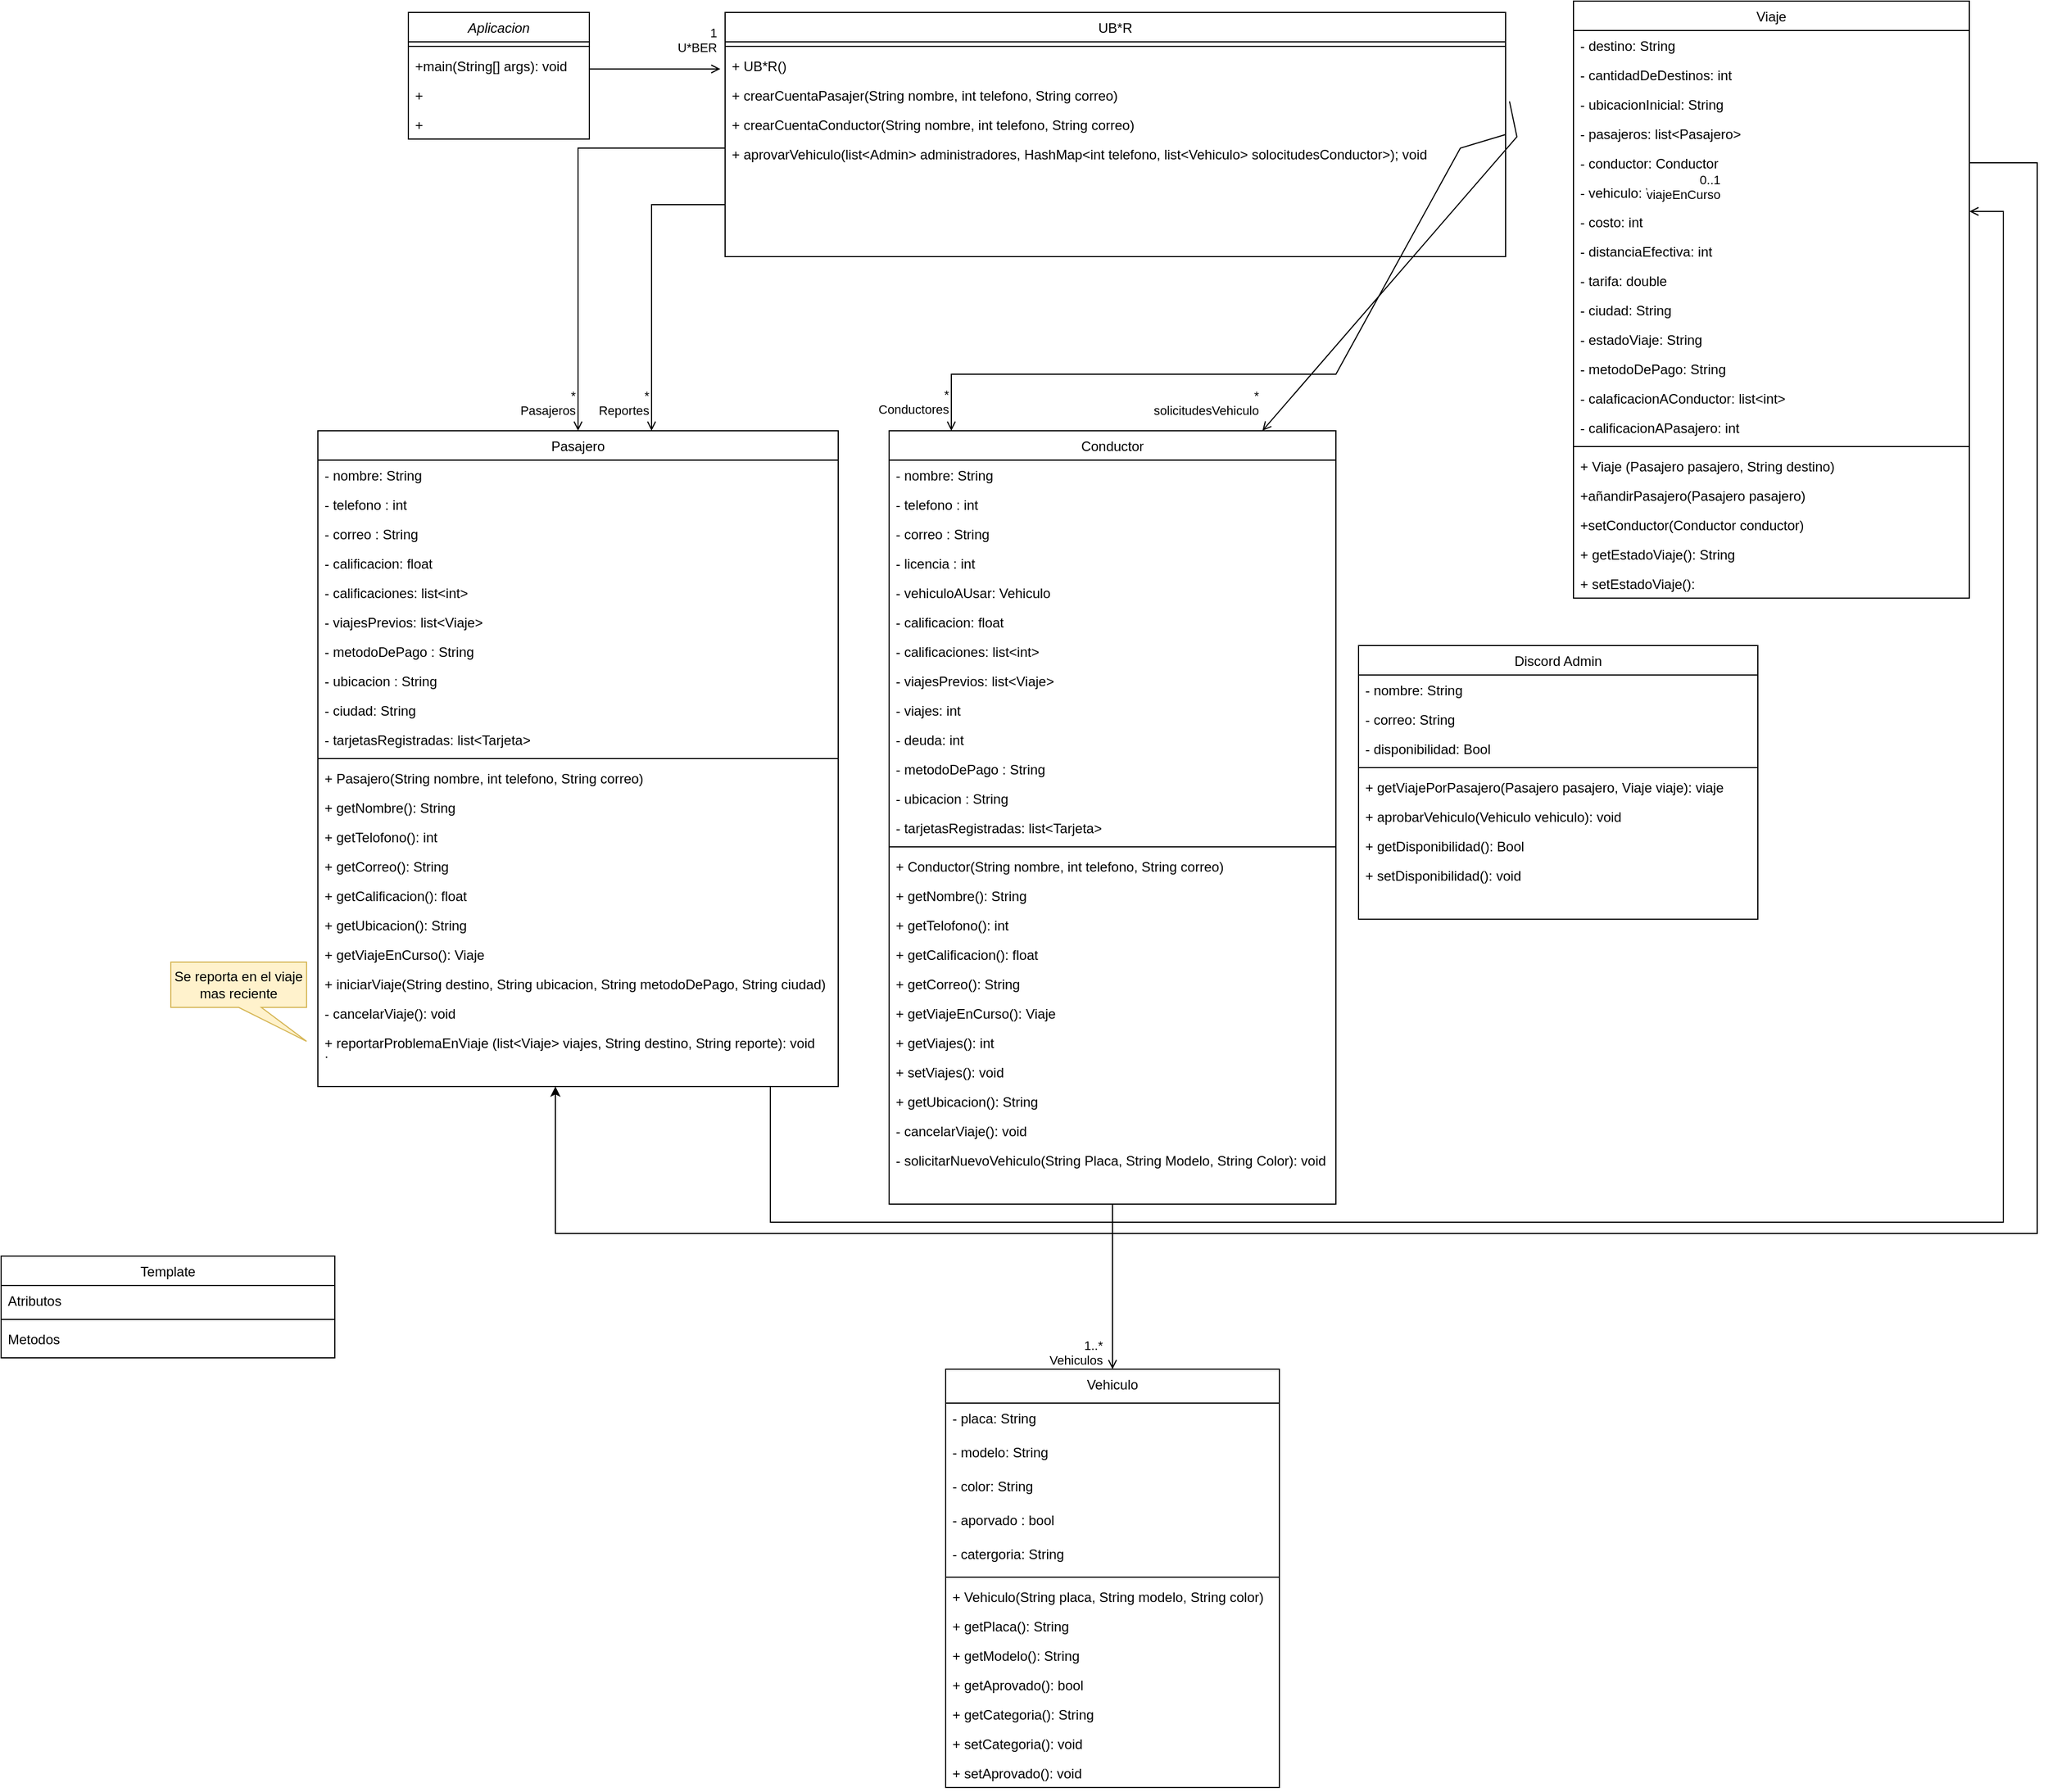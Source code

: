 <mxfile version="20.3.0" type="github">
  <diagram id="C5RBs43oDa-KdzZeNtuy" name="Page-1">
    <mxGraphModel dx="1978" dy="663" grid="1" gridSize="10" guides="1" tooltips="1" connect="1" arrows="1" fold="1" page="1" pageScale="1" pageWidth="827" pageHeight="1169" math="0" shadow="0">
      <root>
        <mxCell id="WIyWlLk6GJQsqaUBKTNV-0" />
        <mxCell id="WIyWlLk6GJQsqaUBKTNV-1" parent="WIyWlLk6GJQsqaUBKTNV-0" />
        <mxCell id="zkfFHV4jXpPFQw0GAbJ--0" value="Aplicacion" style="swimlane;fontStyle=2;align=center;verticalAlign=top;childLayout=stackLayout;horizontal=1;startSize=26;horizontalStack=0;resizeParent=1;resizeLast=0;collapsible=1;marginBottom=0;rounded=0;shadow=0;strokeWidth=1;" parent="WIyWlLk6GJQsqaUBKTNV-1" vertex="1">
          <mxGeometry x="40" y="40" width="160" height="112" as="geometry">
            <mxRectangle x="230" y="140" width="160" height="26" as="alternateBounds" />
          </mxGeometry>
        </mxCell>
        <mxCell id="zkfFHV4jXpPFQw0GAbJ--4" value="" style="line;html=1;strokeWidth=1;align=left;verticalAlign=middle;spacingTop=-1;spacingLeft=3;spacingRight=3;rotatable=0;labelPosition=right;points=[];portConstraint=eastwest;" parent="zkfFHV4jXpPFQw0GAbJ--0" vertex="1">
          <mxGeometry y="26" width="160" height="8" as="geometry" />
        </mxCell>
        <mxCell id="zkfFHV4jXpPFQw0GAbJ--5" value="+main(String[] args): void" style="text;align=left;verticalAlign=top;spacingLeft=4;spacingRight=4;overflow=hidden;rotatable=0;points=[[0,0.5],[1,0.5]];portConstraint=eastwest;" parent="zkfFHV4jXpPFQw0GAbJ--0" vertex="1">
          <mxGeometry y="34" width="160" height="26" as="geometry" />
        </mxCell>
        <mxCell id="MLmQVyr9P93g7gufr7wJ-302" value="" style="endArrow=open;html=1;rounded=0;entryX=-0.026;entryY=0.923;entryDx=0;entryDy=0;endFill=0;entryPerimeter=0;" edge="1" parent="zkfFHV4jXpPFQw0GAbJ--0">
          <mxGeometry relative="1" as="geometry">
            <mxPoint x="160" y="50" as="sourcePoint" />
            <mxPoint x="275.84" y="49.998" as="targetPoint" />
          </mxGeometry>
        </mxCell>
        <mxCell id="MLmQVyr9P93g7gufr7wJ-303" value="1&lt;br&gt;U*BER" style="edgeLabel;resizable=0;html=1;align=right;verticalAlign=bottom;" connectable="0" vertex="1" parent="MLmQVyr9P93g7gufr7wJ-302">
          <mxGeometry x="1" relative="1" as="geometry">
            <mxPoint x="-2" y="-10" as="offset" />
          </mxGeometry>
        </mxCell>
        <mxCell id="MLmQVyr9P93g7gufr7wJ-40" value="+" style="text;align=left;verticalAlign=top;spacingLeft=4;spacingRight=4;overflow=hidden;rotatable=0;points=[[0,0.5],[1,0.5]];portConstraint=eastwest;" vertex="1" parent="zkfFHV4jXpPFQw0GAbJ--0">
          <mxGeometry y="60" width="160" height="26" as="geometry" />
        </mxCell>
        <mxCell id="MLmQVyr9P93g7gufr7wJ-39" value="+" style="text;align=left;verticalAlign=top;spacingLeft=4;spacingRight=4;overflow=hidden;rotatable=0;points=[[0,0.5],[1,0.5]];portConstraint=eastwest;" vertex="1" parent="zkfFHV4jXpPFQw0GAbJ--0">
          <mxGeometry y="86" width="160" height="26" as="geometry" />
        </mxCell>
        <mxCell id="MLmQVyr9P93g7gufr7wJ-73" value="" style="edgeStyle=orthogonalEdgeStyle;rounded=0;orthogonalLoop=1;jettySize=auto;html=1;endArrow=open;endFill=0;entryX=1;entryY=1.154;entryDx=0;entryDy=0;entryPerimeter=0;" edge="1" parent="WIyWlLk6GJQsqaUBKTNV-1" target="zkfFHV4jXpPFQw0GAbJ--22">
          <mxGeometry relative="1" as="geometry">
            <mxPoint x="360" y="990" as="sourcePoint" />
            <mxPoint x="810" y="180" as="targetPoint" />
            <Array as="points">
              <mxPoint x="360" y="1110" />
              <mxPoint x="1450" y="1110" />
              <mxPoint x="1450" y="216" />
            </Array>
          </mxGeometry>
        </mxCell>
        <mxCell id="zkfFHV4jXpPFQw0GAbJ--6" value="Pasajero" style="swimlane;fontStyle=0;align=center;verticalAlign=top;childLayout=stackLayout;horizontal=1;startSize=26;horizontalStack=0;resizeParent=1;resizeLast=0;collapsible=1;marginBottom=0;rounded=0;shadow=0;strokeWidth=1;" parent="WIyWlLk6GJQsqaUBKTNV-1" vertex="1">
          <mxGeometry x="-40" y="410" width="460" height="580" as="geometry">
            <mxRectangle x="130" y="380" width="160" height="26" as="alternateBounds" />
          </mxGeometry>
        </mxCell>
        <mxCell id="zkfFHV4jXpPFQw0GAbJ--7" value="- nombre: String" style="text;align=left;verticalAlign=top;spacingLeft=4;spacingRight=4;overflow=hidden;rotatable=0;points=[[0,0.5],[1,0.5]];portConstraint=eastwest;" parent="zkfFHV4jXpPFQw0GAbJ--6" vertex="1">
          <mxGeometry y="26" width="460" height="26" as="geometry" />
        </mxCell>
        <mxCell id="MLmQVyr9P93g7gufr7wJ-67" value="- telefono : int" style="text;align=left;verticalAlign=top;spacingLeft=4;spacingRight=4;overflow=hidden;rotatable=0;points=[[0,0.5],[1,0.5]];portConstraint=eastwest;" vertex="1" parent="zkfFHV4jXpPFQw0GAbJ--6">
          <mxGeometry y="52" width="460" height="26" as="geometry" />
        </mxCell>
        <mxCell id="MLmQVyr9P93g7gufr7wJ-68" value="- correo : String" style="text;align=left;verticalAlign=top;spacingLeft=4;spacingRight=4;overflow=hidden;rotatable=0;points=[[0,0.5],[1,0.5]];portConstraint=eastwest;" vertex="1" parent="zkfFHV4jXpPFQw0GAbJ--6">
          <mxGeometry y="78" width="460" height="26" as="geometry" />
        </mxCell>
        <mxCell id="zkfFHV4jXpPFQw0GAbJ--8" value="- calificacion: float" style="text;align=left;verticalAlign=top;spacingLeft=4;spacingRight=4;overflow=hidden;rotatable=0;points=[[0,0.5],[1,0.5]];portConstraint=eastwest;rounded=0;shadow=0;html=0;" parent="zkfFHV4jXpPFQw0GAbJ--6" vertex="1">
          <mxGeometry y="104" width="460" height="26" as="geometry" />
        </mxCell>
        <mxCell id="MLmQVyr9P93g7gufr7wJ-361" value="- calificaciones: list&lt;int&gt;" style="text;align=left;verticalAlign=top;spacingLeft=4;spacingRight=4;overflow=hidden;rotatable=0;points=[[0,0.5],[1,0.5]];portConstraint=eastwest;rounded=0;shadow=0;html=0;" vertex="1" parent="zkfFHV4jXpPFQw0GAbJ--6">
          <mxGeometry y="130" width="460" height="26" as="geometry" />
        </mxCell>
        <mxCell id="MLmQVyr9P93g7gufr7wJ-62" value="- viajesPrevios: list&lt;Viaje&gt;" style="text;align=left;verticalAlign=top;spacingLeft=4;spacingRight=4;overflow=hidden;rotatable=0;points=[[0,0.5],[1,0.5]];portConstraint=eastwest;rounded=0;shadow=0;html=0;" vertex="1" parent="zkfFHV4jXpPFQw0GAbJ--6">
          <mxGeometry y="156" width="460" height="26" as="geometry" />
        </mxCell>
        <mxCell id="MLmQVyr9P93g7gufr7wJ-64" value="- metodoDePago : String" style="text;align=left;verticalAlign=top;spacingLeft=4;spacingRight=4;overflow=hidden;rotatable=0;points=[[0,0.5],[1,0.5]];portConstraint=eastwest;rounded=0;shadow=0;html=0;" vertex="1" parent="zkfFHV4jXpPFQw0GAbJ--6">
          <mxGeometry y="182" width="460" height="26" as="geometry" />
        </mxCell>
        <mxCell id="MLmQVyr9P93g7gufr7wJ-65" value="- ubicacion : String" style="text;align=left;verticalAlign=top;spacingLeft=4;spacingRight=4;overflow=hidden;rotatable=0;points=[[0,0.5],[1,0.5]];portConstraint=eastwest;rounded=0;shadow=0;html=0;" vertex="1" parent="zkfFHV4jXpPFQw0GAbJ--6">
          <mxGeometry y="208" width="460" height="26" as="geometry" />
        </mxCell>
        <mxCell id="MLmQVyr9P93g7gufr7wJ-353" value="- ciudad: String" style="text;align=left;verticalAlign=top;spacingLeft=4;spacingRight=4;overflow=hidden;rotatable=0;points=[[0,0.5],[1,0.5]];portConstraint=eastwest;rounded=0;shadow=0;html=0;" vertex="1" parent="zkfFHV4jXpPFQw0GAbJ--6">
          <mxGeometry y="234" width="460" height="26" as="geometry" />
        </mxCell>
        <mxCell id="MLmQVyr9P93g7gufr7wJ-63" value="- tarjetasRegistradas: list&lt;Tarjeta&gt;" style="text;align=left;verticalAlign=top;spacingLeft=4;spacingRight=4;overflow=hidden;rotatable=0;points=[[0,0.5],[1,0.5]];portConstraint=eastwest;rounded=0;shadow=0;html=0;" vertex="1" parent="zkfFHV4jXpPFQw0GAbJ--6">
          <mxGeometry y="260" width="460" height="26" as="geometry" />
        </mxCell>
        <mxCell id="zkfFHV4jXpPFQw0GAbJ--9" value="" style="line;html=1;strokeWidth=1;align=left;verticalAlign=middle;spacingTop=-1;spacingLeft=3;spacingRight=3;rotatable=0;labelPosition=right;points=[];portConstraint=eastwest;" parent="zkfFHV4jXpPFQw0GAbJ--6" vertex="1">
          <mxGeometry y="286" width="460" height="8" as="geometry" />
        </mxCell>
        <mxCell id="zkfFHV4jXpPFQw0GAbJ--11" value="+ Pasajero(String nombre, int telefono, String correo)" style="text;align=left;verticalAlign=top;spacingLeft=4;spacingRight=4;overflow=hidden;rotatable=0;points=[[0,0.5],[1,0.5]];portConstraint=eastwest;" parent="zkfFHV4jXpPFQw0GAbJ--6" vertex="1">
          <mxGeometry y="294" width="460" height="26" as="geometry" />
        </mxCell>
        <mxCell id="MLmQVyr9P93g7gufr7wJ-69" value="+ getNombre(): String" style="text;align=left;verticalAlign=top;spacingLeft=4;spacingRight=4;overflow=hidden;rotatable=0;points=[[0,0.5],[1,0.5]];portConstraint=eastwest;" vertex="1" parent="zkfFHV4jXpPFQw0GAbJ--6">
          <mxGeometry y="320" width="460" height="26" as="geometry" />
        </mxCell>
        <mxCell id="MLmQVyr9P93g7gufr7wJ-72" value="+ getTelofono(): int" style="text;align=left;verticalAlign=top;spacingLeft=4;spacingRight=4;overflow=hidden;rotatable=0;points=[[0,0.5],[1,0.5]];portConstraint=eastwest;" vertex="1" parent="zkfFHV4jXpPFQw0GAbJ--6">
          <mxGeometry y="346" width="460" height="26" as="geometry" />
        </mxCell>
        <mxCell id="MLmQVyr9P93g7gufr7wJ-71" value="+ getCorreo(): String" style="text;align=left;verticalAlign=top;spacingLeft=4;spacingRight=4;overflow=hidden;rotatable=0;points=[[0,0.5],[1,0.5]];portConstraint=eastwest;" vertex="1" parent="zkfFHV4jXpPFQw0GAbJ--6">
          <mxGeometry y="372" width="460" height="26" as="geometry" />
        </mxCell>
        <mxCell id="MLmQVyr9P93g7gufr7wJ-322" value="+ getCalificacion(): float" style="text;align=left;verticalAlign=top;spacingLeft=4;spacingRight=4;overflow=hidden;rotatable=0;points=[[0,0.5],[1,0.5]];portConstraint=eastwest;" vertex="1" parent="zkfFHV4jXpPFQw0GAbJ--6">
          <mxGeometry y="398" width="460" height="26" as="geometry" />
        </mxCell>
        <mxCell id="MLmQVyr9P93g7gufr7wJ-344" value="+ getUbicacion(): String" style="text;align=left;verticalAlign=top;spacingLeft=4;spacingRight=4;overflow=hidden;rotatable=0;points=[[0,0.5],[1,0.5]];portConstraint=eastwest;" vertex="1" parent="zkfFHV4jXpPFQw0GAbJ--6">
          <mxGeometry y="424" width="460" height="26" as="geometry" />
        </mxCell>
        <mxCell id="MLmQVyr9P93g7gufr7wJ-70" value="+ getViajeEnCurso(): Viaje" style="text;align=left;verticalAlign=top;spacingLeft=4;spacingRight=4;overflow=hidden;rotatable=0;points=[[0,0.5],[1,0.5]];portConstraint=eastwest;" vertex="1" parent="zkfFHV4jXpPFQw0GAbJ--6">
          <mxGeometry y="450" width="460" height="26" as="geometry" />
        </mxCell>
        <mxCell id="MLmQVyr9P93g7gufr7wJ-301" value="+ iniciarViaje(String destino, String ubicacion, String metodoDePago, String ciudad)" style="text;align=left;verticalAlign=top;spacingLeft=4;spacingRight=4;overflow=hidden;rotatable=0;points=[[0,0.5],[1,0.5]];portConstraint=eastwest;" vertex="1" parent="zkfFHV4jXpPFQw0GAbJ--6">
          <mxGeometry y="476" width="460" height="26" as="geometry" />
        </mxCell>
        <mxCell id="MLmQVyr9P93g7gufr7wJ-346" value="- cancelarViaje(): void" style="text;align=left;verticalAlign=top;spacingLeft=4;spacingRight=4;overflow=hidden;rotatable=0;points=[[0,0.5],[1,0.5]];portConstraint=eastwest;" vertex="1" parent="zkfFHV4jXpPFQw0GAbJ--6">
          <mxGeometry y="502" width="460" height="26" as="geometry" />
        </mxCell>
        <mxCell id="MLmQVyr9P93g7gufr7wJ-410" value="+ reportarProblemaEnViaje (list&lt;Viaje&gt; viajes, String destino, String reporte): void&#xa;:" style="text;align=left;verticalAlign=top;spacingLeft=4;spacingRight=4;overflow=hidden;rotatable=0;points=[[0,0.5],[1,0.5]];portConstraint=eastwest;" vertex="1" parent="zkfFHV4jXpPFQw0GAbJ--6">
          <mxGeometry y="528" width="460" height="26" as="geometry" />
        </mxCell>
        <mxCell id="zkfFHV4jXpPFQw0GAbJ--17" value="Viaje" style="swimlane;fontStyle=0;align=center;verticalAlign=top;childLayout=stackLayout;horizontal=1;startSize=26;horizontalStack=0;resizeParent=1;resizeLast=0;collapsible=1;marginBottom=0;rounded=0;shadow=0;strokeWidth=1;" parent="WIyWlLk6GJQsqaUBKTNV-1" vertex="1">
          <mxGeometry x="1070" y="30" width="350" height="528" as="geometry">
            <mxRectangle x="550" y="140" width="160" height="26" as="alternateBounds" />
          </mxGeometry>
        </mxCell>
        <mxCell id="zkfFHV4jXpPFQw0GAbJ--18" value="- destino: String" style="text;align=left;verticalAlign=top;spacingLeft=4;spacingRight=4;overflow=hidden;rotatable=0;points=[[0,0.5],[1,0.5]];portConstraint=eastwest;" parent="zkfFHV4jXpPFQw0GAbJ--17" vertex="1">
          <mxGeometry y="26" width="350" height="26" as="geometry" />
        </mxCell>
        <mxCell id="MLmQVyr9P93g7gufr7wJ-354" value="- cantidadDeDestinos: int" style="text;align=left;verticalAlign=top;spacingLeft=4;spacingRight=4;overflow=hidden;rotatable=0;points=[[0,0.5],[1,0.5]];portConstraint=eastwest;" vertex="1" parent="zkfFHV4jXpPFQw0GAbJ--17">
          <mxGeometry y="52" width="350" height="26" as="geometry" />
        </mxCell>
        <mxCell id="zkfFHV4jXpPFQw0GAbJ--19" value="- ubicacionInicial: String" style="text;align=left;verticalAlign=top;spacingLeft=4;spacingRight=4;overflow=hidden;rotatable=0;points=[[0,0.5],[1,0.5]];portConstraint=eastwest;rounded=0;shadow=0;html=0;" parent="zkfFHV4jXpPFQw0GAbJ--17" vertex="1">
          <mxGeometry y="78" width="350" height="26" as="geometry" />
        </mxCell>
        <mxCell id="zkfFHV4jXpPFQw0GAbJ--20" value="- pasajeros: list&lt;Pasajero&gt;" style="text;align=left;verticalAlign=top;spacingLeft=4;spacingRight=4;overflow=hidden;rotatable=0;points=[[0,0.5],[1,0.5]];portConstraint=eastwest;rounded=0;shadow=0;html=0;" parent="zkfFHV4jXpPFQw0GAbJ--17" vertex="1">
          <mxGeometry y="104" width="350" height="26" as="geometry" />
        </mxCell>
        <mxCell id="zkfFHV4jXpPFQw0GAbJ--21" value="- conductor: Conductor" style="text;align=left;verticalAlign=top;spacingLeft=4;spacingRight=4;overflow=hidden;rotatable=0;points=[[0,0.5],[1,0.5]];portConstraint=eastwest;rounded=0;shadow=0;html=0;" parent="zkfFHV4jXpPFQw0GAbJ--17" vertex="1">
          <mxGeometry y="130" width="350" height="26" as="geometry" />
        </mxCell>
        <mxCell id="zkfFHV4jXpPFQw0GAbJ--22" value="- vehiculo: Vehiculo" style="text;align=left;verticalAlign=top;spacingLeft=4;spacingRight=4;overflow=hidden;rotatable=0;points=[[0,0.5],[1,0.5]];portConstraint=eastwest;rounded=0;shadow=0;html=0;" parent="zkfFHV4jXpPFQw0GAbJ--17" vertex="1">
          <mxGeometry y="156" width="350" height="26" as="geometry" />
        </mxCell>
        <mxCell id="MLmQVyr9P93g7gufr7wJ-349" value="- costo: int" style="text;align=left;verticalAlign=top;spacingLeft=4;spacingRight=4;overflow=hidden;rotatable=0;points=[[0,0.5],[1,0.5]];portConstraint=eastwest;rounded=0;shadow=0;html=0;" vertex="1" parent="zkfFHV4jXpPFQw0GAbJ--17">
          <mxGeometry y="182" width="350" height="26" as="geometry" />
        </mxCell>
        <mxCell id="MLmQVyr9P93g7gufr7wJ-350" value="- distanciaEfectiva: int" style="text;align=left;verticalAlign=top;spacingLeft=4;spacingRight=4;overflow=hidden;rotatable=0;points=[[0,0.5],[1,0.5]];portConstraint=eastwest;rounded=0;shadow=0;html=0;" vertex="1" parent="zkfFHV4jXpPFQw0GAbJ--17">
          <mxGeometry y="208" width="350" height="26" as="geometry" />
        </mxCell>
        <mxCell id="MLmQVyr9P93g7gufr7wJ-351" value="- tarifa: double" style="text;align=left;verticalAlign=top;spacingLeft=4;spacingRight=4;overflow=hidden;rotatable=0;points=[[0,0.5],[1,0.5]];portConstraint=eastwest;rounded=0;shadow=0;html=0;" vertex="1" parent="zkfFHV4jXpPFQw0GAbJ--17">
          <mxGeometry y="234" width="350" height="26" as="geometry" />
        </mxCell>
        <mxCell id="MLmQVyr9P93g7gufr7wJ-352" value="- ciudad: String" style="text;align=left;verticalAlign=top;spacingLeft=4;spacingRight=4;overflow=hidden;rotatable=0;points=[[0,0.5],[1,0.5]];portConstraint=eastwest;rounded=0;shadow=0;html=0;" vertex="1" parent="zkfFHV4jXpPFQw0GAbJ--17">
          <mxGeometry y="260" width="350" height="26" as="geometry" />
        </mxCell>
        <mxCell id="MLmQVyr9P93g7gufr7wJ-357" value="- estadoViaje: String" style="text;align=left;verticalAlign=top;spacingLeft=4;spacingRight=4;overflow=hidden;rotatable=0;points=[[0,0.5],[1,0.5]];portConstraint=eastwest;rounded=0;shadow=0;html=0;" vertex="1" parent="zkfFHV4jXpPFQw0GAbJ--17">
          <mxGeometry y="286" width="350" height="26" as="geometry" />
        </mxCell>
        <mxCell id="MLmQVyr9P93g7gufr7wJ-362" value="- metodoDePago: String" style="text;align=left;verticalAlign=top;spacingLeft=4;spacingRight=4;overflow=hidden;rotatable=0;points=[[0,0.5],[1,0.5]];portConstraint=eastwest;rounded=0;shadow=0;html=0;" vertex="1" parent="zkfFHV4jXpPFQw0GAbJ--17">
          <mxGeometry y="312" width="350" height="26" as="geometry" />
        </mxCell>
        <mxCell id="MLmQVyr9P93g7gufr7wJ-363" value="- calaficacionAConductor: list&lt;int&gt;" style="text;align=left;verticalAlign=top;spacingLeft=4;spacingRight=4;overflow=hidden;rotatable=0;points=[[0,0.5],[1,0.5]];portConstraint=eastwest;rounded=0;shadow=0;html=0;" vertex="1" parent="zkfFHV4jXpPFQw0GAbJ--17">
          <mxGeometry y="338" width="350" height="26" as="geometry" />
        </mxCell>
        <mxCell id="MLmQVyr9P93g7gufr7wJ-364" value="- calificacionAPasajero: int" style="text;align=left;verticalAlign=top;spacingLeft=4;spacingRight=4;overflow=hidden;rotatable=0;points=[[0,0.5],[1,0.5]];portConstraint=eastwest;rounded=0;shadow=0;html=0;" vertex="1" parent="zkfFHV4jXpPFQw0GAbJ--17">
          <mxGeometry y="364" width="350" height="26" as="geometry" />
        </mxCell>
        <mxCell id="zkfFHV4jXpPFQw0GAbJ--23" value="" style="line;html=1;strokeWidth=1;align=left;verticalAlign=middle;spacingTop=-1;spacingLeft=3;spacingRight=3;rotatable=0;labelPosition=right;points=[];portConstraint=eastwest;" parent="zkfFHV4jXpPFQw0GAbJ--17" vertex="1">
          <mxGeometry y="390" width="350" height="8" as="geometry" />
        </mxCell>
        <mxCell id="MLmQVyr9P93g7gufr7wJ-356" value="+ Viaje (Pasajero pasajero, String destino)" style="text;align=left;verticalAlign=top;spacingLeft=4;spacingRight=4;overflow=hidden;rotatable=0;points=[[0,0.5],[1,0.5]];portConstraint=eastwest;" vertex="1" parent="zkfFHV4jXpPFQw0GAbJ--17">
          <mxGeometry y="398" width="350" height="26" as="geometry" />
        </mxCell>
        <mxCell id="zkfFHV4jXpPFQw0GAbJ--24" value="+añandirPasajero(Pasajero pasajero)" style="text;align=left;verticalAlign=top;spacingLeft=4;spacingRight=4;overflow=hidden;rotatable=0;points=[[0,0.5],[1,0.5]];portConstraint=eastwest;" parent="zkfFHV4jXpPFQw0GAbJ--17" vertex="1">
          <mxGeometry y="424" width="350" height="26" as="geometry" />
        </mxCell>
        <mxCell id="zkfFHV4jXpPFQw0GAbJ--25" value="+setConductor(Conductor conductor)" style="text;align=left;verticalAlign=top;spacingLeft=4;spacingRight=4;overflow=hidden;rotatable=0;points=[[0,0.5],[1,0.5]];portConstraint=eastwest;" parent="zkfFHV4jXpPFQw0GAbJ--17" vertex="1">
          <mxGeometry y="450" width="350" height="26" as="geometry" />
        </mxCell>
        <mxCell id="MLmQVyr9P93g7gufr7wJ-358" value="+ getEstadoViaje(): String" style="text;align=left;verticalAlign=top;spacingLeft=4;spacingRight=4;overflow=hidden;rotatable=0;points=[[0,0.5],[1,0.5]];portConstraint=eastwest;" vertex="1" parent="zkfFHV4jXpPFQw0GAbJ--17">
          <mxGeometry y="476" width="350" height="26" as="geometry" />
        </mxCell>
        <mxCell id="MLmQVyr9P93g7gufr7wJ-359" value="+ setEstadoViaje(): " style="text;align=left;verticalAlign=top;spacingLeft=4;spacingRight=4;overflow=hidden;rotatable=0;points=[[0,0.5],[1,0.5]];portConstraint=eastwest;" vertex="1" parent="zkfFHV4jXpPFQw0GAbJ--17">
          <mxGeometry y="502" width="350" height="26" as="geometry" />
        </mxCell>
        <mxCell id="MLmQVyr9P93g7gufr7wJ-41" value="UB*R" style="swimlane;fontStyle=0;align=center;verticalAlign=top;childLayout=stackLayout;horizontal=1;startSize=26;horizontalStack=0;resizeParent=1;resizeLast=0;collapsible=1;marginBottom=0;rounded=0;shadow=0;strokeWidth=1;" vertex="1" parent="WIyWlLk6GJQsqaUBKTNV-1">
          <mxGeometry x="320" y="40" width="690" height="216" as="geometry">
            <mxRectangle x="550" y="140" width="160" height="26" as="alternateBounds" />
          </mxGeometry>
        </mxCell>
        <mxCell id="MLmQVyr9P93g7gufr7wJ-47" value="" style="line;html=1;strokeWidth=1;align=left;verticalAlign=middle;spacingTop=-1;spacingLeft=3;spacingRight=3;rotatable=0;labelPosition=right;points=[];portConstraint=eastwest;" vertex="1" parent="MLmQVyr9P93g7gufr7wJ-41">
          <mxGeometry y="26" width="690" height="8" as="geometry" />
        </mxCell>
        <mxCell id="MLmQVyr9P93g7gufr7wJ-48" value="+ UB*R()" style="text;align=left;verticalAlign=top;spacingLeft=4;spacingRight=4;overflow=hidden;rotatable=0;points=[[0,0.5],[1,0.5]];portConstraint=eastwest;" vertex="1" parent="MLmQVyr9P93g7gufr7wJ-41">
          <mxGeometry y="34" width="690" height="26" as="geometry" />
        </mxCell>
        <mxCell id="MLmQVyr9P93g7gufr7wJ-365" value="+ crearCuentaPasajer(String nombre, int telefono, String correo)" style="text;align=left;verticalAlign=top;spacingLeft=4;spacingRight=4;overflow=hidden;rotatable=0;points=[[0,0.5],[1,0.5]];portConstraint=eastwest;" vertex="1" parent="MLmQVyr9P93g7gufr7wJ-41">
          <mxGeometry y="60" width="690" height="26" as="geometry" />
        </mxCell>
        <mxCell id="MLmQVyr9P93g7gufr7wJ-369" value="+ crearCuentaConductor(String nombre, int telefono, String correo)" style="text;align=left;verticalAlign=top;spacingLeft=4;spacingRight=4;overflow=hidden;rotatable=0;points=[[0,0.5],[1,0.5]];portConstraint=eastwest;" vertex="1" parent="MLmQVyr9P93g7gufr7wJ-41">
          <mxGeometry y="86" width="690" height="26" as="geometry" />
        </mxCell>
        <mxCell id="MLmQVyr9P93g7gufr7wJ-370" value="+ aprovarVehiculo(list&lt;Admin&gt; administradores, HashMap&lt;int telefono, list&lt;Vehiculo&gt; solocitudesConductor&gt;); void" style="text;align=left;verticalAlign=top;spacingLeft=4;spacingRight=4;overflow=hidden;rotatable=0;points=[[0,0.5],[1,0.5]];portConstraint=eastwest;" vertex="1" parent="MLmQVyr9P93g7gufr7wJ-41">
          <mxGeometry y="112" width="690" height="26" as="geometry" />
        </mxCell>
        <mxCell id="MLmQVyr9P93g7gufr7wJ-56" value="" style="endArrow=open;html=1;rounded=0;entryX=0.5;entryY=0;entryDx=0;entryDy=0;endFill=0;" edge="1" parent="WIyWlLk6GJQsqaUBKTNV-1" target="zkfFHV4jXpPFQw0GAbJ--6">
          <mxGeometry relative="1" as="geometry">
            <mxPoint x="320" y="160" as="sourcePoint" />
            <mxPoint x="402" y="380" as="targetPoint" />
            <Array as="points">
              <mxPoint x="190" y="160" />
            </Array>
          </mxGeometry>
        </mxCell>
        <mxCell id="MLmQVyr9P93g7gufr7wJ-59" value="* &lt;br&gt;Pasajeros" style="edgeLabel;resizable=0;html=1;align=right;verticalAlign=bottom;" connectable="0" vertex="1" parent="MLmQVyr9P93g7gufr7wJ-56">
          <mxGeometry x="1" relative="1" as="geometry">
            <mxPoint x="-2" y="-10" as="offset" />
          </mxGeometry>
        </mxCell>
        <mxCell id="MLmQVyr9P93g7gufr7wJ-74" value="0..1&lt;br&gt;viajeEnCurso" style="edgeLabel;resizable=0;html=1;align=right;verticalAlign=bottom;" connectable="0" vertex="1" parent="WIyWlLk6GJQsqaUBKTNV-1">
          <mxGeometry x="1200.0" y="209.998" as="geometry" />
        </mxCell>
        <mxCell id="MLmQVyr9P93g7gufr7wJ-304" value="" style="endArrow=open;html=1;rounded=0;endFill=0;exitX=1;exitY=0.5;exitDx=0;exitDy=0;" edge="1" parent="WIyWlLk6GJQsqaUBKTNV-1" source="MLmQVyr9P93g7gufr7wJ-41">
          <mxGeometry relative="1" as="geometry">
            <mxPoint x="610" y="250" as="sourcePoint" />
            <mxPoint x="520" y="410" as="targetPoint" />
            <Array as="points">
              <mxPoint x="970" y="160" />
              <mxPoint x="860" y="360" />
              <mxPoint x="520" y="360" />
            </Array>
          </mxGeometry>
        </mxCell>
        <mxCell id="MLmQVyr9P93g7gufr7wJ-305" value="* &lt;br&gt;Conductores" style="edgeLabel;resizable=0;html=1;align=right;verticalAlign=bottom;" connectable="0" vertex="1" parent="MLmQVyr9P93g7gufr7wJ-304">
          <mxGeometry x="1" relative="1" as="geometry">
            <mxPoint x="-2" y="-10" as="offset" />
          </mxGeometry>
        </mxCell>
        <mxCell id="MLmQVyr9P93g7gufr7wJ-306" value="Conductor" style="swimlane;fontStyle=0;align=center;verticalAlign=top;childLayout=stackLayout;horizontal=1;startSize=26;horizontalStack=0;resizeParent=1;resizeLast=0;collapsible=1;marginBottom=0;rounded=0;shadow=0;strokeWidth=1;" vertex="1" parent="WIyWlLk6GJQsqaUBKTNV-1">
          <mxGeometry x="465" y="410" width="395" height="684" as="geometry">
            <mxRectangle x="130" y="380" width="160" height="26" as="alternateBounds" />
          </mxGeometry>
        </mxCell>
        <mxCell id="MLmQVyr9P93g7gufr7wJ-307" value="- nombre: String" style="text;align=left;verticalAlign=top;spacingLeft=4;spacingRight=4;overflow=hidden;rotatable=0;points=[[0,0.5],[1,0.5]];portConstraint=eastwest;" vertex="1" parent="MLmQVyr9P93g7gufr7wJ-306">
          <mxGeometry y="26" width="395" height="26" as="geometry" />
        </mxCell>
        <mxCell id="MLmQVyr9P93g7gufr7wJ-308" value="- telefono : int" style="text;align=left;verticalAlign=top;spacingLeft=4;spacingRight=4;overflow=hidden;rotatable=0;points=[[0,0.5],[1,0.5]];portConstraint=eastwest;" vertex="1" parent="MLmQVyr9P93g7gufr7wJ-306">
          <mxGeometry y="52" width="395" height="26" as="geometry" />
        </mxCell>
        <mxCell id="MLmQVyr9P93g7gufr7wJ-309" value="- correo : String" style="text;align=left;verticalAlign=top;spacingLeft=4;spacingRight=4;overflow=hidden;rotatable=0;points=[[0,0.5],[1,0.5]];portConstraint=eastwest;" vertex="1" parent="MLmQVyr9P93g7gufr7wJ-306">
          <mxGeometry y="78" width="395" height="26" as="geometry" />
        </mxCell>
        <mxCell id="MLmQVyr9P93g7gufr7wJ-425" value="- licencia : int" style="text;align=left;verticalAlign=top;spacingLeft=4;spacingRight=4;overflow=hidden;rotatable=0;points=[[0,0.5],[1,0.5]];portConstraint=eastwest;" vertex="1" parent="MLmQVyr9P93g7gufr7wJ-306">
          <mxGeometry y="104" width="395" height="26" as="geometry" />
        </mxCell>
        <mxCell id="MLmQVyr9P93g7gufr7wJ-424" value="- vehiculoAUsar: Vehiculo" style="text;align=left;verticalAlign=top;spacingLeft=4;spacingRight=4;overflow=hidden;rotatable=0;points=[[0,0.5],[1,0.5]];portConstraint=eastwest;" vertex="1" parent="MLmQVyr9P93g7gufr7wJ-306">
          <mxGeometry y="130" width="395" height="26" as="geometry" />
        </mxCell>
        <mxCell id="MLmQVyr9P93g7gufr7wJ-310" value="- calificacion: float" style="text;align=left;verticalAlign=top;spacingLeft=4;spacingRight=4;overflow=hidden;rotatable=0;points=[[0,0.5],[1,0.5]];portConstraint=eastwest;rounded=0;shadow=0;html=0;" vertex="1" parent="MLmQVyr9P93g7gufr7wJ-306">
          <mxGeometry y="156" width="395" height="26" as="geometry" />
        </mxCell>
        <mxCell id="MLmQVyr9P93g7gufr7wJ-360" value="- calificaciones: list&lt;int&gt;" style="text;align=left;verticalAlign=top;spacingLeft=4;spacingRight=4;overflow=hidden;rotatable=0;points=[[0,0.5],[1,0.5]];portConstraint=eastwest;rounded=0;shadow=0;html=0;" vertex="1" parent="MLmQVyr9P93g7gufr7wJ-306">
          <mxGeometry y="182" width="395" height="26" as="geometry" />
        </mxCell>
        <mxCell id="MLmQVyr9P93g7gufr7wJ-311" value="- viajesPrevios: list&lt;Viaje&gt;" style="text;align=left;verticalAlign=top;spacingLeft=4;spacingRight=4;overflow=hidden;rotatable=0;points=[[0,0.5],[1,0.5]];portConstraint=eastwest;rounded=0;shadow=0;html=0;" vertex="1" parent="MLmQVyr9P93g7gufr7wJ-306">
          <mxGeometry y="208" width="395" height="26" as="geometry" />
        </mxCell>
        <mxCell id="MLmQVyr9P93g7gufr7wJ-340" value="- viajes: int" style="text;align=left;verticalAlign=top;spacingLeft=4;spacingRight=4;overflow=hidden;rotatable=0;points=[[0,0.5],[1,0.5]];portConstraint=eastwest;rounded=0;shadow=0;html=0;" vertex="1" parent="MLmQVyr9P93g7gufr7wJ-306">
          <mxGeometry y="234" width="395" height="26" as="geometry" />
        </mxCell>
        <mxCell id="MLmQVyr9P93g7gufr7wJ-341" value="- deuda: int" style="text;align=left;verticalAlign=top;spacingLeft=4;spacingRight=4;overflow=hidden;rotatable=0;points=[[0,0.5],[1,0.5]];portConstraint=eastwest;rounded=0;shadow=0;html=0;" vertex="1" parent="MLmQVyr9P93g7gufr7wJ-306">
          <mxGeometry y="260" width="395" height="26" as="geometry" />
        </mxCell>
        <mxCell id="MLmQVyr9P93g7gufr7wJ-312" value="- metodoDePago : String" style="text;align=left;verticalAlign=top;spacingLeft=4;spacingRight=4;overflow=hidden;rotatable=0;points=[[0,0.5],[1,0.5]];portConstraint=eastwest;rounded=0;shadow=0;html=0;" vertex="1" parent="MLmQVyr9P93g7gufr7wJ-306">
          <mxGeometry y="286" width="395" height="26" as="geometry" />
        </mxCell>
        <mxCell id="MLmQVyr9P93g7gufr7wJ-313" value="- ubicacion : String" style="text;align=left;verticalAlign=top;spacingLeft=4;spacingRight=4;overflow=hidden;rotatable=0;points=[[0,0.5],[1,0.5]];portConstraint=eastwest;rounded=0;shadow=0;html=0;" vertex="1" parent="MLmQVyr9P93g7gufr7wJ-306">
          <mxGeometry y="312" width="395" height="26" as="geometry" />
        </mxCell>
        <mxCell id="MLmQVyr9P93g7gufr7wJ-314" value="- tarjetasRegistradas: list&lt;Tarjeta&gt;" style="text;align=left;verticalAlign=top;spacingLeft=4;spacingRight=4;overflow=hidden;rotatable=0;points=[[0,0.5],[1,0.5]];portConstraint=eastwest;rounded=0;shadow=0;html=0;" vertex="1" parent="MLmQVyr9P93g7gufr7wJ-306">
          <mxGeometry y="338" width="395" height="26" as="geometry" />
        </mxCell>
        <mxCell id="MLmQVyr9P93g7gufr7wJ-315" value="" style="line;html=1;strokeWidth=1;align=left;verticalAlign=middle;spacingTop=-1;spacingLeft=3;spacingRight=3;rotatable=0;labelPosition=right;points=[];portConstraint=eastwest;" vertex="1" parent="MLmQVyr9P93g7gufr7wJ-306">
          <mxGeometry y="364" width="395" height="8" as="geometry" />
        </mxCell>
        <mxCell id="MLmQVyr9P93g7gufr7wJ-316" value="+ Conductor(String nombre, int telefono, String correo)" style="text;align=left;verticalAlign=top;spacingLeft=4;spacingRight=4;overflow=hidden;rotatable=0;points=[[0,0.5],[1,0.5]];portConstraint=eastwest;" vertex="1" parent="MLmQVyr9P93g7gufr7wJ-306">
          <mxGeometry y="372" width="395" height="26" as="geometry" />
        </mxCell>
        <mxCell id="MLmQVyr9P93g7gufr7wJ-317" value="+ getNombre(): String" style="text;align=left;verticalAlign=top;spacingLeft=4;spacingRight=4;overflow=hidden;rotatable=0;points=[[0,0.5],[1,0.5]];portConstraint=eastwest;" vertex="1" parent="MLmQVyr9P93g7gufr7wJ-306">
          <mxGeometry y="398" width="395" height="26" as="geometry" />
        </mxCell>
        <mxCell id="MLmQVyr9P93g7gufr7wJ-318" value="+ getTelofono(): int" style="text;align=left;verticalAlign=top;spacingLeft=4;spacingRight=4;overflow=hidden;rotatable=0;points=[[0,0.5],[1,0.5]];portConstraint=eastwest;" vertex="1" parent="MLmQVyr9P93g7gufr7wJ-306">
          <mxGeometry y="424" width="395" height="26" as="geometry" />
        </mxCell>
        <mxCell id="MLmQVyr9P93g7gufr7wJ-339" value="+ getCalificacion(): float" style="text;align=left;verticalAlign=top;spacingLeft=4;spacingRight=4;overflow=hidden;rotatable=0;points=[[0,0.5],[1,0.5]];portConstraint=eastwest;" vertex="1" parent="MLmQVyr9P93g7gufr7wJ-306">
          <mxGeometry y="450" width="395" height="26" as="geometry" />
        </mxCell>
        <mxCell id="MLmQVyr9P93g7gufr7wJ-319" value="+ getCorreo(): String" style="text;align=left;verticalAlign=top;spacingLeft=4;spacingRight=4;overflow=hidden;rotatable=0;points=[[0,0.5],[1,0.5]];portConstraint=eastwest;" vertex="1" parent="MLmQVyr9P93g7gufr7wJ-306">
          <mxGeometry y="476" width="395" height="26" as="geometry" />
        </mxCell>
        <mxCell id="MLmQVyr9P93g7gufr7wJ-320" value="+ getViajeEnCurso(): Viaje" style="text;align=left;verticalAlign=top;spacingLeft=4;spacingRight=4;overflow=hidden;rotatable=0;points=[[0,0.5],[1,0.5]];portConstraint=eastwest;" vertex="1" parent="MLmQVyr9P93g7gufr7wJ-306">
          <mxGeometry y="502" width="395" height="26" as="geometry" />
        </mxCell>
        <mxCell id="MLmQVyr9P93g7gufr7wJ-342" value="+ getViajes(): int" style="text;align=left;verticalAlign=top;spacingLeft=4;spacingRight=4;overflow=hidden;rotatable=0;points=[[0,0.5],[1,0.5]];portConstraint=eastwest;" vertex="1" parent="MLmQVyr9P93g7gufr7wJ-306">
          <mxGeometry y="528" width="395" height="26" as="geometry" />
        </mxCell>
        <mxCell id="MLmQVyr9P93g7gufr7wJ-321" value="+ setViajes(): void" style="text;align=left;verticalAlign=top;spacingLeft=4;spacingRight=4;overflow=hidden;rotatable=0;points=[[0,0.5],[1,0.5]];portConstraint=eastwest;" vertex="1" parent="MLmQVyr9P93g7gufr7wJ-306">
          <mxGeometry y="554" width="395" height="26" as="geometry" />
        </mxCell>
        <mxCell id="MLmQVyr9P93g7gufr7wJ-343" value="+ getUbicacion(): String" style="text;align=left;verticalAlign=top;spacingLeft=4;spacingRight=4;overflow=hidden;rotatable=0;points=[[0,0.5],[1,0.5]];portConstraint=eastwest;" vertex="1" parent="MLmQVyr9P93g7gufr7wJ-306">
          <mxGeometry y="580" width="395" height="26" as="geometry" />
        </mxCell>
        <mxCell id="MLmQVyr9P93g7gufr7wJ-345" value="- cancelarViaje(): void" style="text;align=left;verticalAlign=top;spacingLeft=4;spacingRight=4;overflow=hidden;rotatable=0;points=[[0,0.5],[1,0.5]];portConstraint=eastwest;" vertex="1" parent="MLmQVyr9P93g7gufr7wJ-306">
          <mxGeometry y="606" width="395" height="26" as="geometry" />
        </mxCell>
        <mxCell id="MLmQVyr9P93g7gufr7wJ-426" value="- solicitarNuevoVehiculo(String Placa, String Modelo, String Color): void" style="text;align=left;verticalAlign=top;spacingLeft=4;spacingRight=4;overflow=hidden;rotatable=0;points=[[0,0.5],[1,0.5]];portConstraint=eastwest;" vertex="1" parent="MLmQVyr9P93g7gufr7wJ-306">
          <mxGeometry y="632" width="395" height="26" as="geometry" />
        </mxCell>
        <mxCell id="MLmQVyr9P93g7gufr7wJ-347" value="" style="endArrow=classic;html=1;rounded=0;exitX=1;exitY=0.5;exitDx=0;exitDy=0;" edge="1" parent="WIyWlLk6GJQsqaUBKTNV-1" source="zkfFHV4jXpPFQw0GAbJ--21">
          <mxGeometry width="50" height="50" relative="1" as="geometry">
            <mxPoint x="780" y="360" as="sourcePoint" />
            <mxPoint x="170" y="990" as="targetPoint" />
            <Array as="points">
              <mxPoint x="1480" y="173" />
              <mxPoint x="1480" y="1120" />
              <mxPoint x="170" y="1120" />
            </Array>
          </mxGeometry>
        </mxCell>
        <mxCell id="MLmQVyr9P93g7gufr7wJ-379" value="Template" style="swimlane;fontStyle=0;align=center;verticalAlign=top;childLayout=stackLayout;horizontal=1;startSize=26;horizontalStack=0;resizeParent=1;resizeLast=0;collapsible=1;marginBottom=0;rounded=0;shadow=0;strokeWidth=1;" vertex="1" parent="WIyWlLk6GJQsqaUBKTNV-1">
          <mxGeometry x="-320" y="1140" width="295" height="90" as="geometry">
            <mxRectangle x="130" y="380" width="160" height="26" as="alternateBounds" />
          </mxGeometry>
        </mxCell>
        <mxCell id="MLmQVyr9P93g7gufr7wJ-380" value="Atributos" style="text;align=left;verticalAlign=top;spacingLeft=4;spacingRight=4;overflow=hidden;rotatable=0;points=[[0,0.5],[1,0.5]];portConstraint=eastwest;" vertex="1" parent="MLmQVyr9P93g7gufr7wJ-379">
          <mxGeometry y="26" width="295" height="26" as="geometry" />
        </mxCell>
        <mxCell id="MLmQVyr9P93g7gufr7wJ-391" value="" style="line;html=1;strokeWidth=1;align=left;verticalAlign=middle;spacingTop=-1;spacingLeft=3;spacingRight=3;rotatable=0;labelPosition=right;points=[];portConstraint=eastwest;" vertex="1" parent="MLmQVyr9P93g7gufr7wJ-379">
          <mxGeometry y="52" width="295" height="8" as="geometry" />
        </mxCell>
        <mxCell id="MLmQVyr9P93g7gufr7wJ-400" value="Metodos" style="text;align=left;verticalAlign=top;spacingLeft=4;spacingRight=4;overflow=hidden;rotatable=0;points=[[0,0.5],[1,0.5]];portConstraint=eastwest;" vertex="1" parent="MLmQVyr9P93g7gufr7wJ-379">
          <mxGeometry y="60" width="295" height="26" as="geometry" />
        </mxCell>
        <mxCell id="MLmQVyr9P93g7gufr7wJ-402" value="Discord Admin" style="swimlane;fontStyle=0;align=center;verticalAlign=top;childLayout=stackLayout;horizontal=1;startSize=26;horizontalStack=0;resizeParent=1;resizeLast=0;collapsible=1;marginBottom=0;rounded=0;shadow=0;strokeWidth=1;" vertex="1" parent="WIyWlLk6GJQsqaUBKTNV-1">
          <mxGeometry x="880" y="600" width="353" height="242" as="geometry">
            <mxRectangle x="130" y="380" width="160" height="26" as="alternateBounds" />
          </mxGeometry>
        </mxCell>
        <mxCell id="MLmQVyr9P93g7gufr7wJ-403" value="- nombre: String" style="text;align=left;verticalAlign=top;spacingLeft=4;spacingRight=4;overflow=hidden;rotatable=0;points=[[0,0.5],[1,0.5]];portConstraint=eastwest;" vertex="1" parent="MLmQVyr9P93g7gufr7wJ-402">
          <mxGeometry y="26" width="353" height="26" as="geometry" />
        </mxCell>
        <mxCell id="MLmQVyr9P93g7gufr7wJ-406" value="- correo: String" style="text;align=left;verticalAlign=top;spacingLeft=4;spacingRight=4;overflow=hidden;rotatable=0;points=[[0,0.5],[1,0.5]];portConstraint=eastwest;" vertex="1" parent="MLmQVyr9P93g7gufr7wJ-402">
          <mxGeometry y="52" width="353" height="26" as="geometry" />
        </mxCell>
        <mxCell id="MLmQVyr9P93g7gufr7wJ-435" value="- disponibilidad: Bool" style="text;align=left;verticalAlign=top;spacingLeft=4;spacingRight=4;overflow=hidden;rotatable=0;points=[[0,0.5],[1,0.5]];portConstraint=eastwest;" vertex="1" parent="MLmQVyr9P93g7gufr7wJ-402">
          <mxGeometry y="78" width="353" height="26" as="geometry" />
        </mxCell>
        <mxCell id="MLmQVyr9P93g7gufr7wJ-404" value="" style="line;html=1;strokeWidth=1;align=left;verticalAlign=middle;spacingTop=-1;spacingLeft=3;spacingRight=3;rotatable=0;labelPosition=right;points=[];portConstraint=eastwest;" vertex="1" parent="MLmQVyr9P93g7gufr7wJ-402">
          <mxGeometry y="104" width="353" height="8" as="geometry" />
        </mxCell>
        <mxCell id="MLmQVyr9P93g7gufr7wJ-409" value="+ getViajePorPasajero(Pasajero pasajero, Viaje viaje): viaje" style="text;align=left;verticalAlign=top;spacingLeft=4;spacingRight=4;overflow=hidden;rotatable=0;points=[[0,0.5],[1,0.5]];portConstraint=eastwest;" vertex="1" parent="MLmQVyr9P93g7gufr7wJ-402">
          <mxGeometry y="112" width="353" height="26" as="geometry" />
        </mxCell>
        <mxCell id="MLmQVyr9P93g7gufr7wJ-428" value="+ aprobarVehiculo(Vehiculo vehiculo): void" style="text;align=left;verticalAlign=top;spacingLeft=4;spacingRight=4;overflow=hidden;rotatable=0;points=[[0,0.5],[1,0.5]];portConstraint=eastwest;" vertex="1" parent="MLmQVyr9P93g7gufr7wJ-402">
          <mxGeometry y="138" width="353" height="26" as="geometry" />
        </mxCell>
        <mxCell id="MLmQVyr9P93g7gufr7wJ-427" value="+ getDisponibilidad(): Bool" style="text;align=left;verticalAlign=top;spacingLeft=4;spacingRight=4;overflow=hidden;rotatable=0;points=[[0,0.5],[1,0.5]];portConstraint=eastwest;" vertex="1" parent="MLmQVyr9P93g7gufr7wJ-402">
          <mxGeometry y="164" width="353" height="26" as="geometry" />
        </mxCell>
        <mxCell id="MLmQVyr9P93g7gufr7wJ-436" value="+ setDisponibilidad(): void" style="text;align=left;verticalAlign=top;spacingLeft=4;spacingRight=4;overflow=hidden;rotatable=0;points=[[0,0.5],[1,0.5]];portConstraint=eastwest;" vertex="1" parent="MLmQVyr9P93g7gufr7wJ-402">
          <mxGeometry y="190" width="353" height="26" as="geometry" />
        </mxCell>
        <mxCell id="MLmQVyr9P93g7gufr7wJ-415" value="Se reporta en el viaje mas reciente" style="shape=callout;whiteSpace=wrap;html=1;perimeter=calloutPerimeter;fillColor=#fff2cc;strokeColor=#d6b656;position2=1;" vertex="1" parent="WIyWlLk6GJQsqaUBKTNV-1">
          <mxGeometry x="-170" y="880" width="120" height="70" as="geometry" />
        </mxCell>
        <mxCell id="MLmQVyr9P93g7gufr7wJ-417" value="" style="endArrow=open;html=1;rounded=0;entryX=0.5;entryY=0;entryDx=0;entryDy=0;endFill=0;" edge="1" parent="WIyWlLk6GJQsqaUBKTNV-1">
          <mxGeometry relative="1" as="geometry">
            <mxPoint x="320" y="210" as="sourcePoint" />
            <mxPoint x="255" y="410" as="targetPoint" />
            <Array as="points">
              <mxPoint x="255" y="210" />
            </Array>
          </mxGeometry>
        </mxCell>
        <mxCell id="MLmQVyr9P93g7gufr7wJ-418" value="* &lt;br&gt;Reportes" style="edgeLabel;resizable=0;html=1;align=right;verticalAlign=bottom;" connectable="0" vertex="1" parent="MLmQVyr9P93g7gufr7wJ-417">
          <mxGeometry x="1" relative="1" as="geometry">
            <mxPoint x="-2" y="-10" as="offset" />
          </mxGeometry>
        </mxCell>
        <mxCell id="MLmQVyr9P93g7gufr7wJ-419" value="Vehiculo" style="swimlane;fontStyle=0;align=center;verticalAlign=top;childLayout=stackLayout;horizontal=1;startSize=30;horizontalStack=0;resizeParent=1;resizeLast=0;collapsible=1;marginBottom=0;rounded=0;shadow=0;strokeWidth=1;" vertex="1" parent="WIyWlLk6GJQsqaUBKTNV-1">
          <mxGeometry x="515" y="1240" width="295" height="370" as="geometry">
            <mxRectangle x="130" y="380" width="160" height="26" as="alternateBounds" />
          </mxGeometry>
        </mxCell>
        <mxCell id="MLmQVyr9P93g7gufr7wJ-420" value="- placa: String" style="text;align=left;verticalAlign=top;spacingLeft=4;spacingRight=4;overflow=hidden;rotatable=0;points=[[0,0.5],[1,0.5]];portConstraint=eastwest;" vertex="1" parent="MLmQVyr9P93g7gufr7wJ-419">
          <mxGeometry y="30" width="295" height="30" as="geometry" />
        </mxCell>
        <mxCell id="MLmQVyr9P93g7gufr7wJ-429" value="- modelo: String" style="text;align=left;verticalAlign=top;spacingLeft=4;spacingRight=4;overflow=hidden;rotatable=0;points=[[0,0.5],[1,0.5]];portConstraint=eastwest;" vertex="1" parent="MLmQVyr9P93g7gufr7wJ-419">
          <mxGeometry y="60" width="295" height="30" as="geometry" />
        </mxCell>
        <mxCell id="MLmQVyr9P93g7gufr7wJ-430" value="- color: String" style="text;align=left;verticalAlign=top;spacingLeft=4;spacingRight=4;overflow=hidden;rotatable=0;points=[[0,0.5],[1,0.5]];portConstraint=eastwest;" vertex="1" parent="MLmQVyr9P93g7gufr7wJ-419">
          <mxGeometry y="90" width="295" height="30" as="geometry" />
        </mxCell>
        <mxCell id="MLmQVyr9P93g7gufr7wJ-431" value="- aporvado : bool" style="text;align=left;verticalAlign=top;spacingLeft=4;spacingRight=4;overflow=hidden;rotatable=0;points=[[0,0.5],[1,0.5]];portConstraint=eastwest;" vertex="1" parent="MLmQVyr9P93g7gufr7wJ-419">
          <mxGeometry y="120" width="295" height="30" as="geometry" />
        </mxCell>
        <mxCell id="MLmQVyr9P93g7gufr7wJ-432" value="- catergoria: String" style="text;align=left;verticalAlign=top;spacingLeft=4;spacingRight=4;overflow=hidden;rotatable=0;points=[[0,0.5],[1,0.5]];portConstraint=eastwest;" vertex="1" parent="MLmQVyr9P93g7gufr7wJ-419">
          <mxGeometry y="150" width="295" height="30" as="geometry" />
        </mxCell>
        <mxCell id="MLmQVyr9P93g7gufr7wJ-421" value="" style="line;html=1;strokeWidth=1;align=left;verticalAlign=middle;spacingTop=-1;spacingLeft=3;spacingRight=3;rotatable=0;labelPosition=right;points=[];portConstraint=eastwest;" vertex="1" parent="MLmQVyr9P93g7gufr7wJ-419">
          <mxGeometry y="180" width="295" height="8" as="geometry" />
        </mxCell>
        <mxCell id="MLmQVyr9P93g7gufr7wJ-422" value="+ Vehiculo(String placa, String modelo, String color)" style="text;align=left;verticalAlign=top;spacingLeft=4;spacingRight=4;overflow=hidden;rotatable=0;points=[[0,0.5],[1,0.5]];portConstraint=eastwest;" vertex="1" parent="MLmQVyr9P93g7gufr7wJ-419">
          <mxGeometry y="188" width="295" height="26" as="geometry" />
        </mxCell>
        <mxCell id="MLmQVyr9P93g7gufr7wJ-439" value="+ getPlaca(): String" style="text;align=left;verticalAlign=top;spacingLeft=4;spacingRight=4;overflow=hidden;rotatable=0;points=[[0,0.5],[1,0.5]];portConstraint=eastwest;" vertex="1" parent="MLmQVyr9P93g7gufr7wJ-419">
          <mxGeometry y="214" width="295" height="26" as="geometry" />
        </mxCell>
        <mxCell id="MLmQVyr9P93g7gufr7wJ-438" value="+ getModelo(): String" style="text;align=left;verticalAlign=top;spacingLeft=4;spacingRight=4;overflow=hidden;rotatable=0;points=[[0,0.5],[1,0.5]];portConstraint=eastwest;" vertex="1" parent="MLmQVyr9P93g7gufr7wJ-419">
          <mxGeometry y="240" width="295" height="26" as="geometry" />
        </mxCell>
        <mxCell id="MLmQVyr9P93g7gufr7wJ-440" value="+ getAprovado(): bool" style="text;align=left;verticalAlign=top;spacingLeft=4;spacingRight=4;overflow=hidden;rotatable=0;points=[[0,0.5],[1,0.5]];portConstraint=eastwest;" vertex="1" parent="MLmQVyr9P93g7gufr7wJ-419">
          <mxGeometry y="266" width="295" height="26" as="geometry" />
        </mxCell>
        <mxCell id="MLmQVyr9P93g7gufr7wJ-441" value="+ getCategoria(): String" style="text;align=left;verticalAlign=top;spacingLeft=4;spacingRight=4;overflow=hidden;rotatable=0;points=[[0,0.5],[1,0.5]];portConstraint=eastwest;" vertex="1" parent="MLmQVyr9P93g7gufr7wJ-419">
          <mxGeometry y="292" width="295" height="26" as="geometry" />
        </mxCell>
        <mxCell id="MLmQVyr9P93g7gufr7wJ-442" value="+ setCategoria(): void" style="text;align=left;verticalAlign=top;spacingLeft=4;spacingRight=4;overflow=hidden;rotatable=0;points=[[0,0.5],[1,0.5]];portConstraint=eastwest;" vertex="1" parent="MLmQVyr9P93g7gufr7wJ-419">
          <mxGeometry y="318" width="295" height="26" as="geometry" />
        </mxCell>
        <mxCell id="MLmQVyr9P93g7gufr7wJ-443" value="+ setAprovado(): void" style="text;align=left;verticalAlign=top;spacingLeft=4;spacingRight=4;overflow=hidden;rotatable=0;points=[[0,0.5],[1,0.5]];portConstraint=eastwest;" vertex="1" parent="MLmQVyr9P93g7gufr7wJ-419">
          <mxGeometry y="344" width="295" height="26" as="geometry" />
        </mxCell>
        <mxCell id="MLmQVyr9P93g7gufr7wJ-433" value="" style="endArrow=open;html=1;rounded=0;entryX=0.5;entryY=0;entryDx=0;entryDy=0;endFill=0;exitX=1.005;exitY=0.718;exitDx=0;exitDy=0;exitPerimeter=0;" edge="1" parent="WIyWlLk6GJQsqaUBKTNV-1" source="MLmQVyr9P93g7gufr7wJ-365">
          <mxGeometry relative="1" as="geometry">
            <mxPoint x="925" y="160" as="sourcePoint" />
            <mxPoint x="795" y="410" as="targetPoint" />
            <Array as="points">
              <mxPoint x="1020" y="150" />
            </Array>
          </mxGeometry>
        </mxCell>
        <mxCell id="MLmQVyr9P93g7gufr7wJ-434" value="* &lt;br&gt;solicitudesVehiculo" style="edgeLabel;resizable=0;html=1;align=right;verticalAlign=bottom;" connectable="0" vertex="1" parent="MLmQVyr9P93g7gufr7wJ-433">
          <mxGeometry x="1" relative="1" as="geometry">
            <mxPoint x="-2" y="-10" as="offset" />
          </mxGeometry>
        </mxCell>
        <mxCell id="MLmQVyr9P93g7gufr7wJ-444" value="" style="endArrow=open;html=1;rounded=0;entryX=0.5;entryY=0;entryDx=0;entryDy=0;endFill=0;exitX=0.5;exitY=1;exitDx=0;exitDy=0;" edge="1" parent="WIyWlLk6GJQsqaUBKTNV-1" source="MLmQVyr9P93g7gufr7wJ-306" target="MLmQVyr9P93g7gufr7wJ-419">
          <mxGeometry width="50" height="50" relative="1" as="geometry">
            <mxPoint x="670" y="1090" as="sourcePoint" />
            <mxPoint x="600" y="1000" as="targetPoint" />
          </mxGeometry>
        </mxCell>
        <mxCell id="MLmQVyr9P93g7gufr7wJ-445" value="1..*&lt;br&gt;Vehiculos" style="edgeLabel;resizable=0;html=1;align=right;verticalAlign=bottom;" connectable="0" vertex="1" parent="WIyWlLk6GJQsqaUBKTNV-1">
          <mxGeometry x="260" y="1240" width="395" as="geometry" />
        </mxCell>
      </root>
    </mxGraphModel>
  </diagram>
</mxfile>
